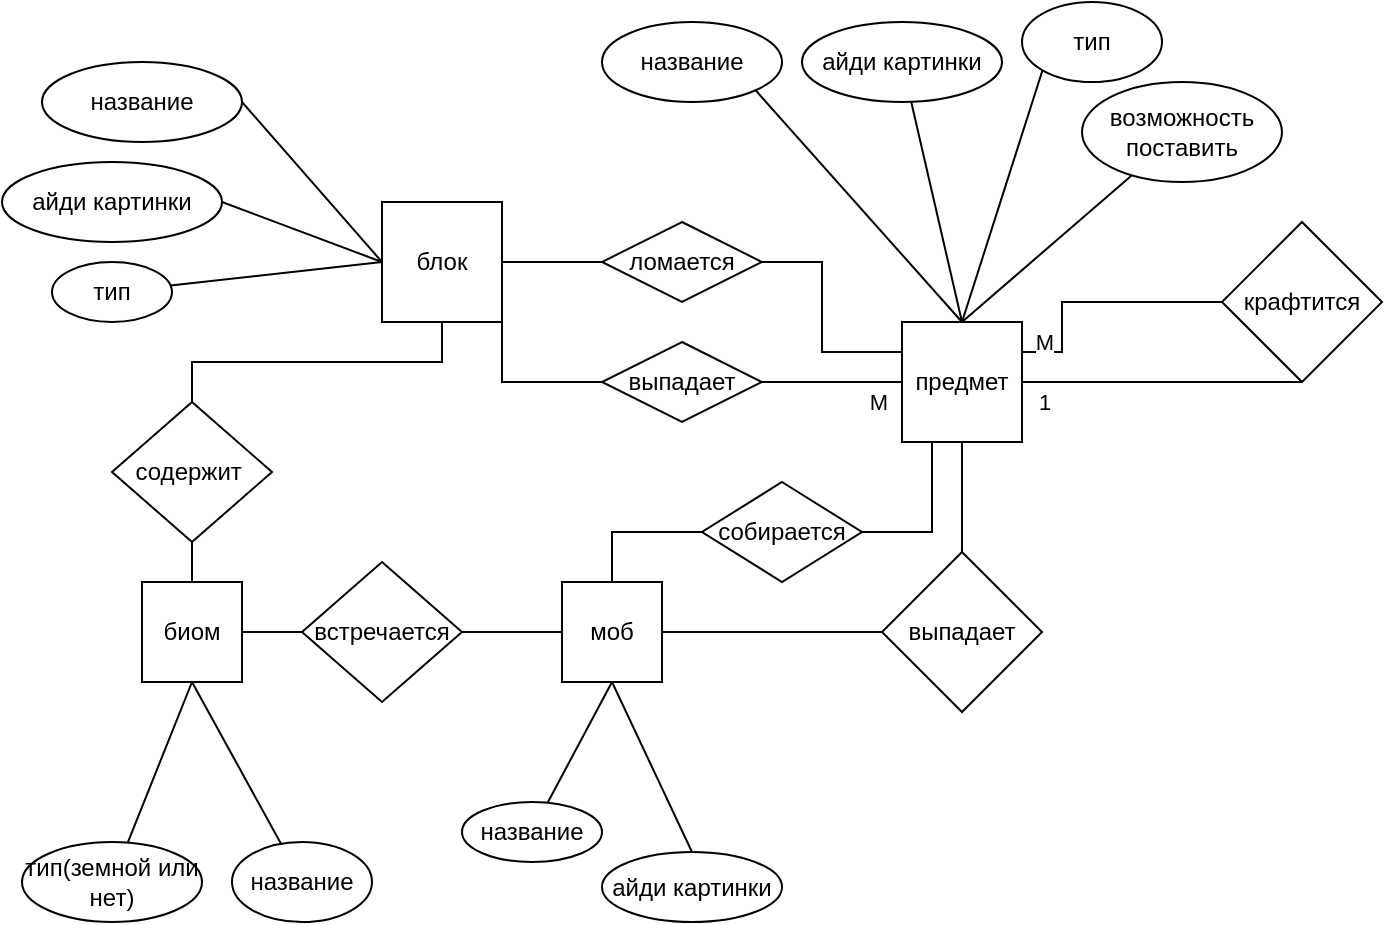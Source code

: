 <mxfile version="20.4.0" type="gitlab">
  <diagram id="gJd1Qkqm23LiI_lXcx77" name="Page-1">
    <mxGraphModel dx="788" dy="538" grid="1" gridSize="10" guides="1" tooltips="1" connect="1" arrows="1" fold="1" page="1" pageScale="1" pageWidth="850" pageHeight="1100" math="0" shadow="0">
      <root>
        <mxCell id="0" />
        <mxCell id="1" parent="0" />
        <mxCell id="R2yGDR7ylmhJNTISZ2Fa-15" style="edgeStyle=none;rounded=0;orthogonalLoop=1;jettySize=auto;html=1;exitX=1;exitY=0.5;exitDx=0;exitDy=0;entryX=0;entryY=0.5;entryDx=0;entryDy=0;endArrow=none;endFill=0;" parent="1" source="R2yGDR7ylmhJNTISZ2Fa-1" target="R2yGDR7ylmhJNTISZ2Fa-10" edge="1">
          <mxGeometry relative="1" as="geometry">
            <Array as="points">
              <mxPoint x="270" y="200" />
            </Array>
          </mxGeometry>
        </mxCell>
        <mxCell id="E3s9hcg8gIYy_8aEoU2l-5" value="M" style="edgeLabel;html=1;align=center;verticalAlign=middle;resizable=0;points=[];" vertex="1" connectable="0" parent="R2yGDR7ylmhJNTISZ2Fa-15">
          <mxGeometry x="-0.48" y="-1" relative="1" as="geometry">
            <mxPoint x="-3" y="-11" as="offset" />
          </mxGeometry>
        </mxCell>
        <mxCell id="R2yGDR7ylmhJNTISZ2Fa-1" value="блок" style="whiteSpace=wrap;html=1;aspect=fixed;" parent="1" vertex="1">
          <mxGeometry x="210" y="110" width="60" height="60" as="geometry" />
        </mxCell>
        <mxCell id="R2yGDR7ylmhJNTISZ2Fa-3" value="предмет" style="whiteSpace=wrap;html=1;aspect=fixed;" parent="1" vertex="1">
          <mxGeometry x="470" y="170" width="60" height="60" as="geometry" />
        </mxCell>
        <mxCell id="R2yGDR7ylmhJNTISZ2Fa-16" style="edgeStyle=none;rounded=0;orthogonalLoop=1;jettySize=auto;html=1;exitX=1;exitY=0.5;exitDx=0;exitDy=0;entryX=0;entryY=0.5;entryDx=0;entryDy=0;endArrow=none;endFill=0;" parent="1" source="R2yGDR7ylmhJNTISZ2Fa-4" target="R2yGDR7ylmhJNTISZ2Fa-1" edge="1">
          <mxGeometry relative="1" as="geometry" />
        </mxCell>
        <mxCell id="R2yGDR7ylmhJNTISZ2Fa-4" value="название" style="ellipse;whiteSpace=wrap;html=1;" parent="1" vertex="1">
          <mxGeometry x="40" y="40" width="100" height="40" as="geometry" />
        </mxCell>
        <mxCell id="R2yGDR7ylmhJNTISZ2Fa-17" style="edgeStyle=none;rounded=0;orthogonalLoop=1;jettySize=auto;html=1;exitX=1;exitY=0.5;exitDx=0;exitDy=0;endArrow=none;endFill=0;" parent="1" source="R2yGDR7ylmhJNTISZ2Fa-5" edge="1">
          <mxGeometry relative="1" as="geometry">
            <mxPoint x="210" y="140" as="targetPoint" />
          </mxGeometry>
        </mxCell>
        <mxCell id="R2yGDR7ylmhJNTISZ2Fa-5" value="айди картинки" style="ellipse;whiteSpace=wrap;html=1;" parent="1" vertex="1">
          <mxGeometry x="20" y="90" width="110" height="40" as="geometry" />
        </mxCell>
        <mxCell id="R2yGDR7ylmhJNTISZ2Fa-21" style="edgeStyle=none;rounded=0;orthogonalLoop=1;jettySize=auto;html=1;entryX=0.5;entryY=0;entryDx=0;entryDy=0;endArrow=none;endFill=0;exitX=1;exitY=1;exitDx=0;exitDy=0;" parent="1" source="R2yGDR7ylmhJNTISZ2Fa-8" target="R2yGDR7ylmhJNTISZ2Fa-3" edge="1">
          <mxGeometry relative="1" as="geometry" />
        </mxCell>
        <mxCell id="R2yGDR7ylmhJNTISZ2Fa-8" value="название" style="ellipse;whiteSpace=wrap;html=1;" parent="1" vertex="1">
          <mxGeometry x="320" y="20" width="90" height="40" as="geometry" />
        </mxCell>
        <mxCell id="R2yGDR7ylmhJNTISZ2Fa-20" style="edgeStyle=none;rounded=0;orthogonalLoop=1;jettySize=auto;html=1;exitX=1;exitY=0.5;exitDx=0;exitDy=0;entryX=0;entryY=0.5;entryDx=0;entryDy=0;endArrow=none;endFill=0;startArrow=none;startFill=0;" parent="1" source="R2yGDR7ylmhJNTISZ2Fa-10" target="R2yGDR7ylmhJNTISZ2Fa-3" edge="1">
          <mxGeometry relative="1" as="geometry" />
        </mxCell>
        <mxCell id="E3s9hcg8gIYy_8aEoU2l-3" value="M" style="edgeLabel;html=1;align=center;verticalAlign=middle;resizable=0;points=[];" vertex="1" connectable="0" parent="R2yGDR7ylmhJNTISZ2Fa-20">
          <mxGeometry x="0.567" y="-2" relative="1" as="geometry">
            <mxPoint x="3" y="8" as="offset" />
          </mxGeometry>
        </mxCell>
        <mxCell id="R2yGDR7ylmhJNTISZ2Fa-10" value="выпадает" style="rhombus;whiteSpace=wrap;html=1;" parent="1" vertex="1">
          <mxGeometry x="320" y="180" width="80" height="40" as="geometry" />
        </mxCell>
        <mxCell id="R2yGDR7ylmhJNTISZ2Fa-23" style="edgeStyle=none;rounded=0;orthogonalLoop=1;jettySize=auto;html=1;endArrow=none;endFill=0;entryX=0.5;entryY=0;entryDx=0;entryDy=0;" parent="1" source="R2yGDR7ylmhJNTISZ2Fa-22" target="R2yGDR7ylmhJNTISZ2Fa-3" edge="1">
          <mxGeometry relative="1" as="geometry">
            <mxPoint x="490" y="170" as="targetPoint" />
          </mxGeometry>
        </mxCell>
        <mxCell id="R2yGDR7ylmhJNTISZ2Fa-22" value="айди картинки" style="ellipse;whiteSpace=wrap;html=1;" parent="1" vertex="1">
          <mxGeometry x="420" y="20" width="100" height="40" as="geometry" />
        </mxCell>
        <mxCell id="R2yGDR7ylmhJNTISZ2Fa-25" style="edgeStyle=none;rounded=0;orthogonalLoop=1;jettySize=auto;html=1;endArrow=none;endFill=0;exitX=0;exitY=1;exitDx=0;exitDy=0;entryX=0.5;entryY=0;entryDx=0;entryDy=0;" parent="1" source="R2yGDR7ylmhJNTISZ2Fa-24" target="R2yGDR7ylmhJNTISZ2Fa-3" edge="1">
          <mxGeometry relative="1" as="geometry">
            <mxPoint x="490" y="170" as="targetPoint" />
          </mxGeometry>
        </mxCell>
        <mxCell id="R2yGDR7ylmhJNTISZ2Fa-24" value="тип" style="ellipse;whiteSpace=wrap;html=1;" parent="1" vertex="1">
          <mxGeometry x="530" y="10" width="70" height="40" as="geometry" />
        </mxCell>
        <mxCell id="R2yGDR7ylmhJNTISZ2Fa-27" style="edgeStyle=none;rounded=0;orthogonalLoop=1;jettySize=auto;html=1;entryX=0.5;entryY=0;entryDx=0;entryDy=0;endArrow=none;endFill=0;" parent="1" source="R2yGDR7ylmhJNTISZ2Fa-26" target="R2yGDR7ylmhJNTISZ2Fa-3" edge="1">
          <mxGeometry relative="1" as="geometry" />
        </mxCell>
        <mxCell id="R2yGDR7ylmhJNTISZ2Fa-26" value="возможность поставить" style="ellipse;whiteSpace=wrap;html=1;" parent="1" vertex="1">
          <mxGeometry x="560" y="50" width="100" height="50" as="geometry" />
        </mxCell>
        <mxCell id="E3s9hcg8gIYy_8aEoU2l-7" value="биом" style="whiteSpace=wrap;html=1;aspect=fixed;" vertex="1" parent="1">
          <mxGeometry x="90" y="300" width="50" height="50" as="geometry" />
        </mxCell>
        <mxCell id="E3s9hcg8gIYy_8aEoU2l-10" style="edgeStyle=none;rounded=0;orthogonalLoop=1;jettySize=auto;html=1;entryX=0.5;entryY=1;entryDx=0;entryDy=0;startArrow=none;startFill=0;endArrow=none;endFill=0;exitX=0.5;exitY=0;exitDx=0;exitDy=0;" edge="1" parent="1" source="E3s9hcg8gIYy_8aEoU2l-8" target="R2yGDR7ylmhJNTISZ2Fa-1">
          <mxGeometry relative="1" as="geometry">
            <Array as="points">
              <mxPoint x="115" y="190" />
              <mxPoint x="240" y="190" />
            </Array>
          </mxGeometry>
        </mxCell>
        <mxCell id="E3s9hcg8gIYy_8aEoU2l-12" style="edgeStyle=none;rounded=0;orthogonalLoop=1;jettySize=auto;html=1;entryX=0.5;entryY=0;entryDx=0;entryDy=0;startArrow=none;startFill=0;endArrow=none;endFill=0;exitX=0.5;exitY=1;exitDx=0;exitDy=0;" edge="1" parent="1" source="E3s9hcg8gIYy_8aEoU2l-8" target="E3s9hcg8gIYy_8aEoU2l-7">
          <mxGeometry relative="1" as="geometry" />
        </mxCell>
        <mxCell id="E3s9hcg8gIYy_8aEoU2l-8" value="содержит&amp;nbsp;" style="rhombus;whiteSpace=wrap;html=1;" vertex="1" parent="1">
          <mxGeometry x="75" y="210" width="80" height="70" as="geometry" />
        </mxCell>
        <mxCell id="E3s9hcg8gIYy_8aEoU2l-14" style="edgeStyle=none;rounded=0;orthogonalLoop=1;jettySize=auto;html=1;entryX=0.5;entryY=1;entryDx=0;entryDy=0;startArrow=none;startFill=0;endArrow=none;endFill=0;" edge="1" parent="1" source="E3s9hcg8gIYy_8aEoU2l-13" target="E3s9hcg8gIYy_8aEoU2l-7">
          <mxGeometry relative="1" as="geometry" />
        </mxCell>
        <mxCell id="E3s9hcg8gIYy_8aEoU2l-13" value="название" style="ellipse;whiteSpace=wrap;html=1;" vertex="1" parent="1">
          <mxGeometry x="135" y="430" width="70" height="40" as="geometry" />
        </mxCell>
        <mxCell id="E3s9hcg8gIYy_8aEoU2l-18" style="edgeStyle=none;rounded=0;orthogonalLoop=1;jettySize=auto;html=1;entryX=0.5;entryY=1;entryDx=0;entryDy=0;startArrow=none;startFill=0;endArrow=none;endFill=0;" edge="1" parent="1" source="E3s9hcg8gIYy_8aEoU2l-15" target="E3s9hcg8gIYy_8aEoU2l-7">
          <mxGeometry relative="1" as="geometry" />
        </mxCell>
        <mxCell id="E3s9hcg8gIYy_8aEoU2l-15" value="тип(земной или нет)" style="ellipse;whiteSpace=wrap;html=1;" vertex="1" parent="1">
          <mxGeometry x="30" y="430" width="90" height="40" as="geometry" />
        </mxCell>
        <mxCell id="E3s9hcg8gIYy_8aEoU2l-22" style="edgeStyle=none;rounded=0;orthogonalLoop=1;jettySize=auto;html=1;entryX=1;entryY=0.5;entryDx=0;entryDy=0;startArrow=none;startFill=0;endArrow=none;endFill=0;" edge="1" parent="1" source="E3s9hcg8gIYy_8aEoU2l-19" target="E3s9hcg8gIYy_8aEoU2l-20">
          <mxGeometry relative="1" as="geometry" />
        </mxCell>
        <mxCell id="E3s9hcg8gIYy_8aEoU2l-26" style="edgeStyle=none;rounded=0;orthogonalLoop=1;jettySize=auto;html=1;exitX=0.5;exitY=1;exitDx=0;exitDy=0;entryX=0.5;entryY=0;entryDx=0;entryDy=0;startArrow=none;startFill=0;endArrow=none;endFill=0;" edge="1" parent="1" source="E3s9hcg8gIYy_8aEoU2l-19" target="E3s9hcg8gIYy_8aEoU2l-25">
          <mxGeometry relative="1" as="geometry" />
        </mxCell>
        <mxCell id="E3s9hcg8gIYy_8aEoU2l-28" style="edgeStyle=none;rounded=0;orthogonalLoop=1;jettySize=auto;html=1;startArrow=none;startFill=0;endArrow=none;endFill=0;" edge="1" parent="1" source="E3s9hcg8gIYy_8aEoU2l-19" target="E3s9hcg8gIYy_8aEoU2l-27">
          <mxGeometry relative="1" as="geometry" />
        </mxCell>
        <mxCell id="E3s9hcg8gIYy_8aEoU2l-19" value="моб" style="whiteSpace=wrap;html=1;aspect=fixed;" vertex="1" parent="1">
          <mxGeometry x="300" y="300" width="50" height="50" as="geometry" />
        </mxCell>
        <mxCell id="E3s9hcg8gIYy_8aEoU2l-21" style="edgeStyle=none;rounded=0;orthogonalLoop=1;jettySize=auto;html=1;entryX=1;entryY=0.5;entryDx=0;entryDy=0;startArrow=none;startFill=0;endArrow=none;endFill=0;" edge="1" parent="1" source="E3s9hcg8gIYy_8aEoU2l-20" target="E3s9hcg8gIYy_8aEoU2l-7">
          <mxGeometry relative="1" as="geometry" />
        </mxCell>
        <mxCell id="E3s9hcg8gIYy_8aEoU2l-20" value="встречается" style="rhombus;whiteSpace=wrap;html=1;" vertex="1" parent="1">
          <mxGeometry x="170" y="290" width="80" height="70" as="geometry" />
        </mxCell>
        <mxCell id="E3s9hcg8gIYy_8aEoU2l-24" style="edgeStyle=none;rounded=0;orthogonalLoop=1;jettySize=auto;html=1;entryX=0.5;entryY=1;entryDx=0;entryDy=0;startArrow=none;startFill=0;endArrow=none;endFill=0;" edge="1" parent="1" source="E3s9hcg8gIYy_8aEoU2l-23" target="E3s9hcg8gIYy_8aEoU2l-19">
          <mxGeometry relative="1" as="geometry" />
        </mxCell>
        <mxCell id="E3s9hcg8gIYy_8aEoU2l-23" value="название" style="ellipse;whiteSpace=wrap;html=1;" vertex="1" parent="1">
          <mxGeometry x="250" y="410" width="70" height="30" as="geometry" />
        </mxCell>
        <mxCell id="E3s9hcg8gIYy_8aEoU2l-25" value="айди картинки" style="ellipse;whiteSpace=wrap;html=1;" vertex="1" parent="1">
          <mxGeometry x="320" y="435" width="90" height="35" as="geometry" />
        </mxCell>
        <mxCell id="E3s9hcg8gIYy_8aEoU2l-29" style="edgeStyle=none;rounded=0;orthogonalLoop=1;jettySize=auto;html=1;entryX=0.5;entryY=1;entryDx=0;entryDy=0;startArrow=none;startFill=0;endArrow=none;endFill=0;" edge="1" parent="1" source="E3s9hcg8gIYy_8aEoU2l-27" target="R2yGDR7ylmhJNTISZ2Fa-3">
          <mxGeometry relative="1" as="geometry" />
        </mxCell>
        <mxCell id="E3s9hcg8gIYy_8aEoU2l-27" value="выпадает" style="rhombus;whiteSpace=wrap;html=1;" vertex="1" parent="1">
          <mxGeometry x="460" y="285" width="80" height="80" as="geometry" />
        </mxCell>
        <mxCell id="E3s9hcg8gIYy_8aEoU2l-32" style="edgeStyle=none;rounded=0;orthogonalLoop=1;jettySize=auto;html=1;entryX=1;entryY=0.5;entryDx=0;entryDy=0;startArrow=none;startFill=0;endArrow=none;endFill=0;" edge="1" parent="1" source="E3s9hcg8gIYy_8aEoU2l-31" target="R2yGDR7ylmhJNTISZ2Fa-1">
          <mxGeometry relative="1" as="geometry" />
        </mxCell>
        <mxCell id="E3s9hcg8gIYy_8aEoU2l-33" style="edgeStyle=none;rounded=0;orthogonalLoop=1;jettySize=auto;html=1;exitX=1;exitY=0.5;exitDx=0;exitDy=0;startArrow=none;startFill=0;endArrow=none;endFill=0;entryX=0;entryY=0.25;entryDx=0;entryDy=0;" edge="1" parent="1" source="E3s9hcg8gIYy_8aEoU2l-31" target="R2yGDR7ylmhJNTISZ2Fa-3">
          <mxGeometry relative="1" as="geometry">
            <mxPoint x="460" y="200" as="targetPoint" />
            <Array as="points">
              <mxPoint x="430" y="140" />
              <mxPoint x="430" y="185" />
            </Array>
          </mxGeometry>
        </mxCell>
        <mxCell id="E3s9hcg8gIYy_8aEoU2l-31" value="ломается" style="rhombus;whiteSpace=wrap;html=1;" vertex="1" parent="1">
          <mxGeometry x="320" y="120" width="80" height="40" as="geometry" />
        </mxCell>
        <mxCell id="E3s9hcg8gIYy_8aEoU2l-36" style="edgeStyle=none;rounded=0;orthogonalLoop=1;jettySize=auto;html=1;exitX=0;exitY=0.5;exitDx=0;exitDy=0;entryX=0.5;entryY=0;entryDx=0;entryDy=0;startArrow=none;startFill=0;endArrow=none;endFill=0;" edge="1" parent="1" source="E3s9hcg8gIYy_8aEoU2l-34" target="E3s9hcg8gIYy_8aEoU2l-19">
          <mxGeometry relative="1" as="geometry">
            <Array as="points">
              <mxPoint x="325" y="275" />
            </Array>
          </mxGeometry>
        </mxCell>
        <mxCell id="E3s9hcg8gIYy_8aEoU2l-37" style="edgeStyle=none;rounded=0;orthogonalLoop=1;jettySize=auto;html=1;exitX=1;exitY=0.5;exitDx=0;exitDy=0;entryX=0.25;entryY=1;entryDx=0;entryDy=0;startArrow=none;startFill=0;endArrow=none;endFill=0;" edge="1" parent="1" source="E3s9hcg8gIYy_8aEoU2l-34" target="R2yGDR7ylmhJNTISZ2Fa-3">
          <mxGeometry relative="1" as="geometry">
            <Array as="points">
              <mxPoint x="485" y="275" />
            </Array>
          </mxGeometry>
        </mxCell>
        <mxCell id="E3s9hcg8gIYy_8aEoU2l-34" value="собирается" style="rhombus;whiteSpace=wrap;html=1;" vertex="1" parent="1">
          <mxGeometry x="370" y="250" width="80" height="50" as="geometry" />
        </mxCell>
        <mxCell id="E3s9hcg8gIYy_8aEoU2l-39" style="edgeStyle=none;rounded=0;orthogonalLoop=1;jettySize=auto;html=1;entryX=0;entryY=0.5;entryDx=0;entryDy=0;startArrow=none;startFill=0;endArrow=none;endFill=0;" edge="1" parent="1" source="E3s9hcg8gIYy_8aEoU2l-38" target="R2yGDR7ylmhJNTISZ2Fa-1">
          <mxGeometry relative="1" as="geometry" />
        </mxCell>
        <mxCell id="E3s9hcg8gIYy_8aEoU2l-38" value="тип" style="ellipse;whiteSpace=wrap;html=1;" vertex="1" parent="1">
          <mxGeometry x="45" y="140" width="60" height="30" as="geometry" />
        </mxCell>
        <mxCell id="E3s9hcg8gIYy_8aEoU2l-42" style="edgeStyle=none;rounded=0;orthogonalLoop=1;jettySize=auto;html=1;entryX=1;entryY=0.25;entryDx=0;entryDy=0;startArrow=none;startFill=0;endArrow=none;endFill=0;exitX=0;exitY=0.5;exitDx=0;exitDy=0;" edge="1" parent="1" source="E3s9hcg8gIYy_8aEoU2l-43" target="R2yGDR7ylmhJNTISZ2Fa-3">
          <mxGeometry relative="1" as="geometry">
            <mxPoint x="600" y="200" as="sourcePoint" />
            <Array as="points">
              <mxPoint x="550" y="160" />
              <mxPoint x="550" y="185" />
            </Array>
          </mxGeometry>
        </mxCell>
        <mxCell id="E3s9hcg8gIYy_8aEoU2l-46" value="М" style="edgeLabel;html=1;align=center;verticalAlign=middle;resizable=0;points=[];" vertex="1" connectable="0" parent="E3s9hcg8gIYy_8aEoU2l-42">
          <mxGeometry x="0.835" y="-2" relative="1" as="geometry">
            <mxPoint y="-3" as="offset" />
          </mxGeometry>
        </mxCell>
        <mxCell id="E3s9hcg8gIYy_8aEoU2l-44" style="edgeStyle=none;rounded=0;orthogonalLoop=1;jettySize=auto;html=1;exitX=0.5;exitY=1;exitDx=0;exitDy=0;entryX=1;entryY=0.5;entryDx=0;entryDy=0;startArrow=none;startFill=0;endArrow=none;endFill=0;" edge="1" parent="1" source="E3s9hcg8gIYy_8aEoU2l-43" target="R2yGDR7ylmhJNTISZ2Fa-3">
          <mxGeometry relative="1" as="geometry" />
        </mxCell>
        <mxCell id="E3s9hcg8gIYy_8aEoU2l-45" value="1" style="edgeLabel;html=1;align=center;verticalAlign=middle;resizable=0;points=[];" vertex="1" connectable="0" parent="E3s9hcg8gIYy_8aEoU2l-44">
          <mxGeometry x="0.852" y="-1" relative="1" as="geometry">
            <mxPoint y="11" as="offset" />
          </mxGeometry>
        </mxCell>
        <mxCell id="E3s9hcg8gIYy_8aEoU2l-43" value="крафтится" style="rhombus;whiteSpace=wrap;html=1;" vertex="1" parent="1">
          <mxGeometry x="630" y="120" width="80" height="80" as="geometry" />
        </mxCell>
      </root>
    </mxGraphModel>
  </diagram>
</mxfile>
